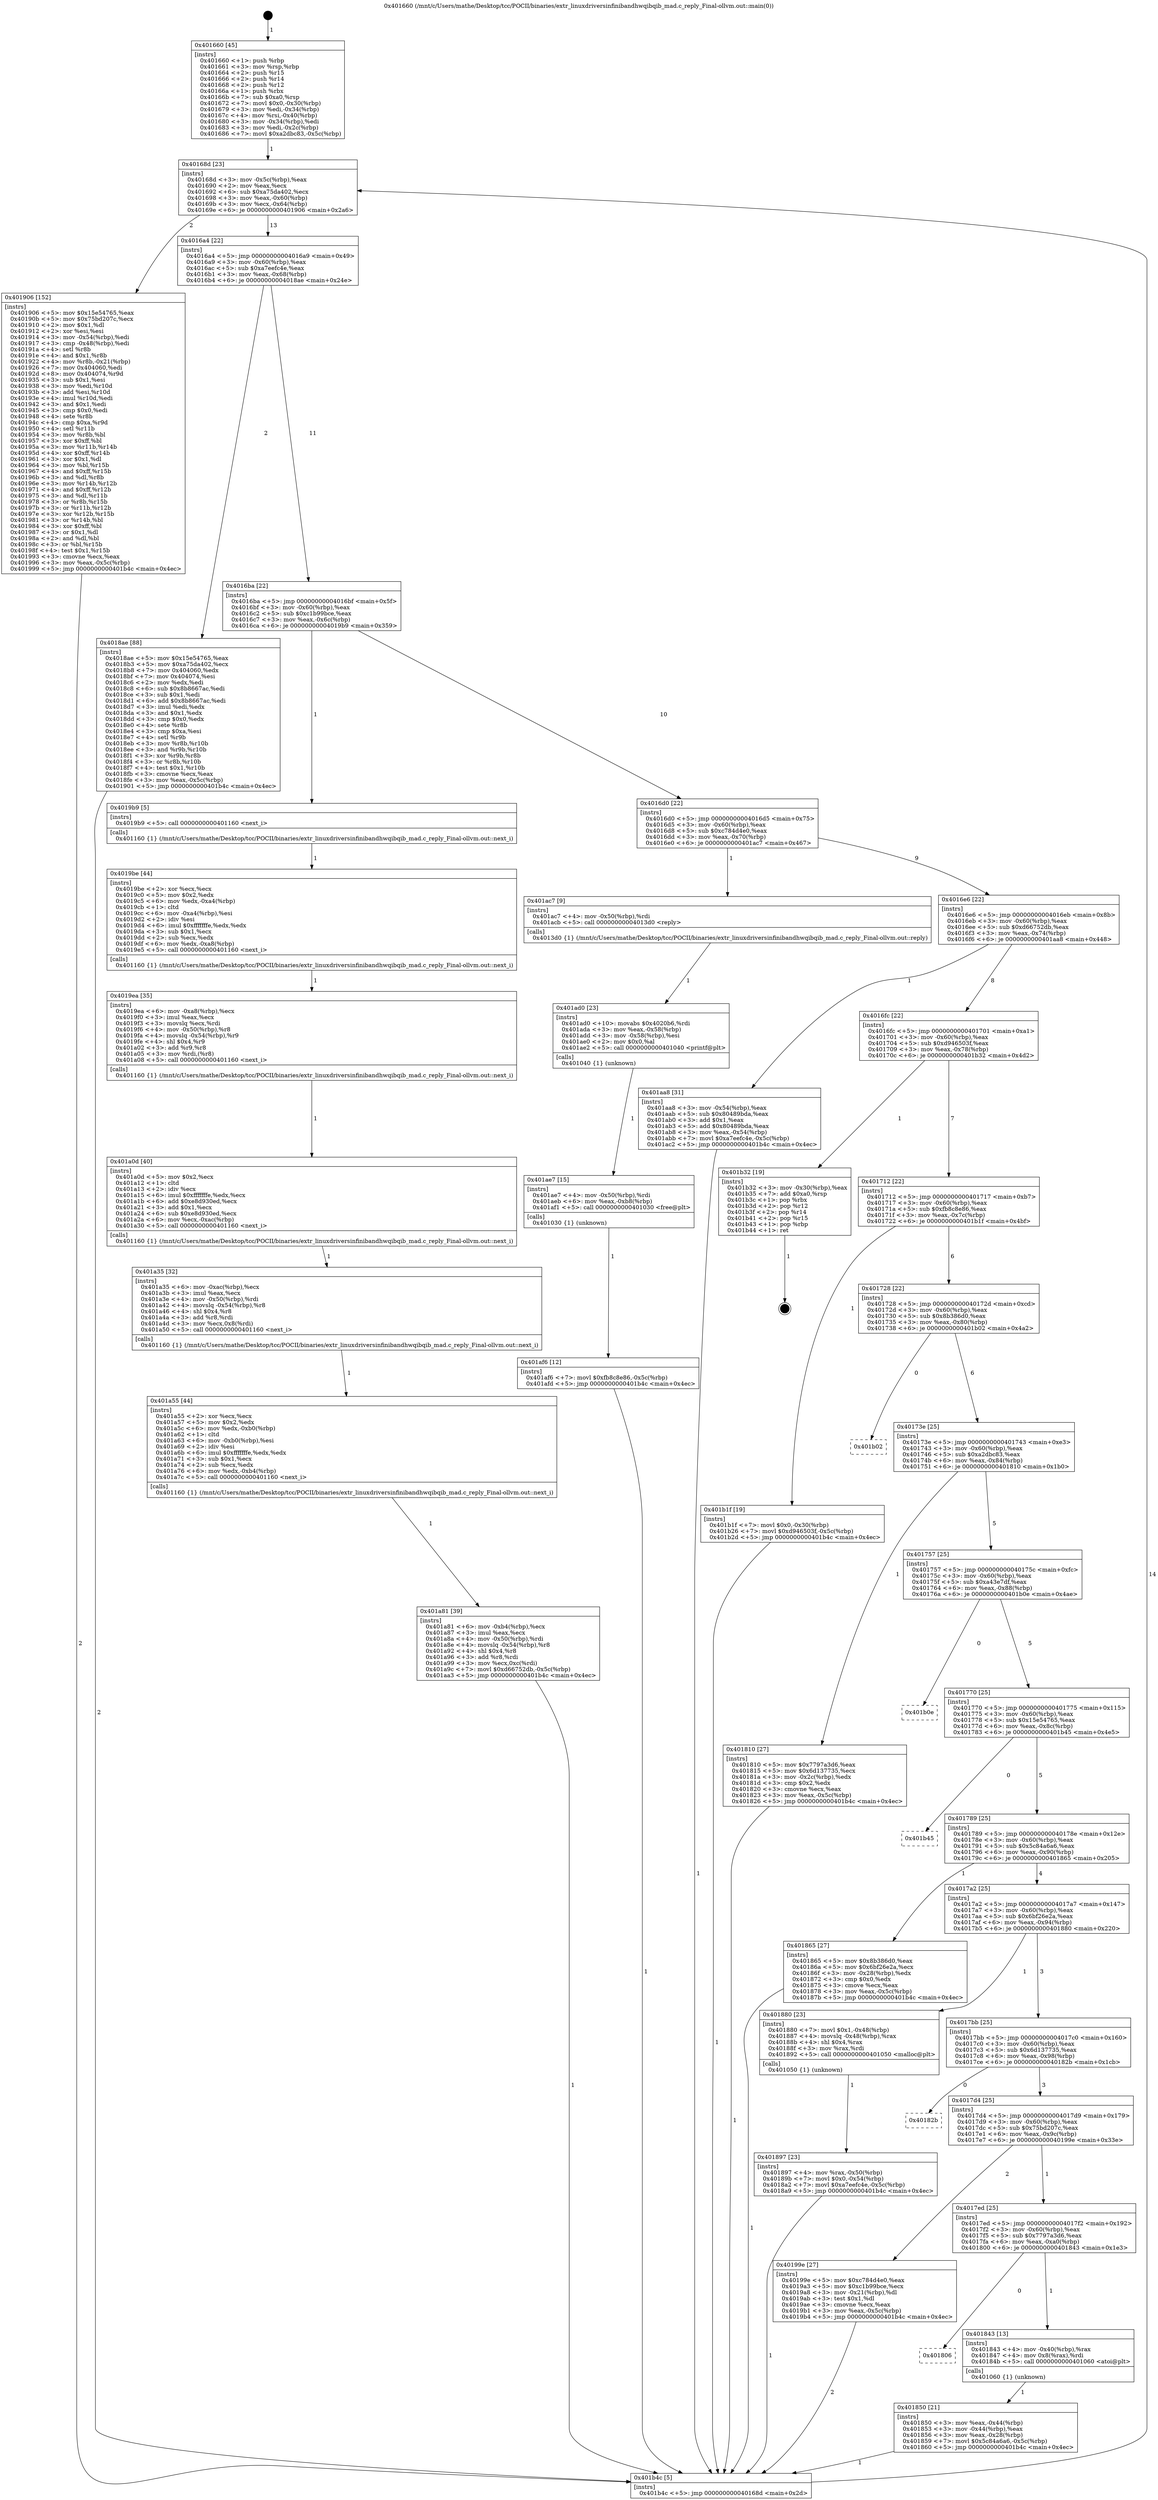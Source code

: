 digraph "0x401660" {
  label = "0x401660 (/mnt/c/Users/mathe/Desktop/tcc/POCII/binaries/extr_linuxdriversinfinibandhwqibqib_mad.c_reply_Final-ollvm.out::main(0))"
  labelloc = "t"
  node[shape=record]

  Entry [label="",width=0.3,height=0.3,shape=circle,fillcolor=black,style=filled]
  "0x40168d" [label="{
     0x40168d [23]\l
     | [instrs]\l
     &nbsp;&nbsp;0x40168d \<+3\>: mov -0x5c(%rbp),%eax\l
     &nbsp;&nbsp;0x401690 \<+2\>: mov %eax,%ecx\l
     &nbsp;&nbsp;0x401692 \<+6\>: sub $0xa75da402,%ecx\l
     &nbsp;&nbsp;0x401698 \<+3\>: mov %eax,-0x60(%rbp)\l
     &nbsp;&nbsp;0x40169b \<+3\>: mov %ecx,-0x64(%rbp)\l
     &nbsp;&nbsp;0x40169e \<+6\>: je 0000000000401906 \<main+0x2a6\>\l
  }"]
  "0x401906" [label="{
     0x401906 [152]\l
     | [instrs]\l
     &nbsp;&nbsp;0x401906 \<+5\>: mov $0x15e54765,%eax\l
     &nbsp;&nbsp;0x40190b \<+5\>: mov $0x75bd207c,%ecx\l
     &nbsp;&nbsp;0x401910 \<+2\>: mov $0x1,%dl\l
     &nbsp;&nbsp;0x401912 \<+2\>: xor %esi,%esi\l
     &nbsp;&nbsp;0x401914 \<+3\>: mov -0x54(%rbp),%edi\l
     &nbsp;&nbsp;0x401917 \<+3\>: cmp -0x48(%rbp),%edi\l
     &nbsp;&nbsp;0x40191a \<+4\>: setl %r8b\l
     &nbsp;&nbsp;0x40191e \<+4\>: and $0x1,%r8b\l
     &nbsp;&nbsp;0x401922 \<+4\>: mov %r8b,-0x21(%rbp)\l
     &nbsp;&nbsp;0x401926 \<+7\>: mov 0x404060,%edi\l
     &nbsp;&nbsp;0x40192d \<+8\>: mov 0x404074,%r9d\l
     &nbsp;&nbsp;0x401935 \<+3\>: sub $0x1,%esi\l
     &nbsp;&nbsp;0x401938 \<+3\>: mov %edi,%r10d\l
     &nbsp;&nbsp;0x40193b \<+3\>: add %esi,%r10d\l
     &nbsp;&nbsp;0x40193e \<+4\>: imul %r10d,%edi\l
     &nbsp;&nbsp;0x401942 \<+3\>: and $0x1,%edi\l
     &nbsp;&nbsp;0x401945 \<+3\>: cmp $0x0,%edi\l
     &nbsp;&nbsp;0x401948 \<+4\>: sete %r8b\l
     &nbsp;&nbsp;0x40194c \<+4\>: cmp $0xa,%r9d\l
     &nbsp;&nbsp;0x401950 \<+4\>: setl %r11b\l
     &nbsp;&nbsp;0x401954 \<+3\>: mov %r8b,%bl\l
     &nbsp;&nbsp;0x401957 \<+3\>: xor $0xff,%bl\l
     &nbsp;&nbsp;0x40195a \<+3\>: mov %r11b,%r14b\l
     &nbsp;&nbsp;0x40195d \<+4\>: xor $0xff,%r14b\l
     &nbsp;&nbsp;0x401961 \<+3\>: xor $0x1,%dl\l
     &nbsp;&nbsp;0x401964 \<+3\>: mov %bl,%r15b\l
     &nbsp;&nbsp;0x401967 \<+4\>: and $0xff,%r15b\l
     &nbsp;&nbsp;0x40196b \<+3\>: and %dl,%r8b\l
     &nbsp;&nbsp;0x40196e \<+3\>: mov %r14b,%r12b\l
     &nbsp;&nbsp;0x401971 \<+4\>: and $0xff,%r12b\l
     &nbsp;&nbsp;0x401975 \<+3\>: and %dl,%r11b\l
     &nbsp;&nbsp;0x401978 \<+3\>: or %r8b,%r15b\l
     &nbsp;&nbsp;0x40197b \<+3\>: or %r11b,%r12b\l
     &nbsp;&nbsp;0x40197e \<+3\>: xor %r12b,%r15b\l
     &nbsp;&nbsp;0x401981 \<+3\>: or %r14b,%bl\l
     &nbsp;&nbsp;0x401984 \<+3\>: xor $0xff,%bl\l
     &nbsp;&nbsp;0x401987 \<+3\>: or $0x1,%dl\l
     &nbsp;&nbsp;0x40198a \<+2\>: and %dl,%bl\l
     &nbsp;&nbsp;0x40198c \<+3\>: or %bl,%r15b\l
     &nbsp;&nbsp;0x40198f \<+4\>: test $0x1,%r15b\l
     &nbsp;&nbsp;0x401993 \<+3\>: cmovne %ecx,%eax\l
     &nbsp;&nbsp;0x401996 \<+3\>: mov %eax,-0x5c(%rbp)\l
     &nbsp;&nbsp;0x401999 \<+5\>: jmp 0000000000401b4c \<main+0x4ec\>\l
  }"]
  "0x4016a4" [label="{
     0x4016a4 [22]\l
     | [instrs]\l
     &nbsp;&nbsp;0x4016a4 \<+5\>: jmp 00000000004016a9 \<main+0x49\>\l
     &nbsp;&nbsp;0x4016a9 \<+3\>: mov -0x60(%rbp),%eax\l
     &nbsp;&nbsp;0x4016ac \<+5\>: sub $0xa7eefc4e,%eax\l
     &nbsp;&nbsp;0x4016b1 \<+3\>: mov %eax,-0x68(%rbp)\l
     &nbsp;&nbsp;0x4016b4 \<+6\>: je 00000000004018ae \<main+0x24e\>\l
  }"]
  Exit [label="",width=0.3,height=0.3,shape=circle,fillcolor=black,style=filled,peripheries=2]
  "0x4018ae" [label="{
     0x4018ae [88]\l
     | [instrs]\l
     &nbsp;&nbsp;0x4018ae \<+5\>: mov $0x15e54765,%eax\l
     &nbsp;&nbsp;0x4018b3 \<+5\>: mov $0xa75da402,%ecx\l
     &nbsp;&nbsp;0x4018b8 \<+7\>: mov 0x404060,%edx\l
     &nbsp;&nbsp;0x4018bf \<+7\>: mov 0x404074,%esi\l
     &nbsp;&nbsp;0x4018c6 \<+2\>: mov %edx,%edi\l
     &nbsp;&nbsp;0x4018c8 \<+6\>: sub $0x8b8667ac,%edi\l
     &nbsp;&nbsp;0x4018ce \<+3\>: sub $0x1,%edi\l
     &nbsp;&nbsp;0x4018d1 \<+6\>: add $0x8b8667ac,%edi\l
     &nbsp;&nbsp;0x4018d7 \<+3\>: imul %edi,%edx\l
     &nbsp;&nbsp;0x4018da \<+3\>: and $0x1,%edx\l
     &nbsp;&nbsp;0x4018dd \<+3\>: cmp $0x0,%edx\l
     &nbsp;&nbsp;0x4018e0 \<+4\>: sete %r8b\l
     &nbsp;&nbsp;0x4018e4 \<+3\>: cmp $0xa,%esi\l
     &nbsp;&nbsp;0x4018e7 \<+4\>: setl %r9b\l
     &nbsp;&nbsp;0x4018eb \<+3\>: mov %r8b,%r10b\l
     &nbsp;&nbsp;0x4018ee \<+3\>: and %r9b,%r10b\l
     &nbsp;&nbsp;0x4018f1 \<+3\>: xor %r9b,%r8b\l
     &nbsp;&nbsp;0x4018f4 \<+3\>: or %r8b,%r10b\l
     &nbsp;&nbsp;0x4018f7 \<+4\>: test $0x1,%r10b\l
     &nbsp;&nbsp;0x4018fb \<+3\>: cmovne %ecx,%eax\l
     &nbsp;&nbsp;0x4018fe \<+3\>: mov %eax,-0x5c(%rbp)\l
     &nbsp;&nbsp;0x401901 \<+5\>: jmp 0000000000401b4c \<main+0x4ec\>\l
  }"]
  "0x4016ba" [label="{
     0x4016ba [22]\l
     | [instrs]\l
     &nbsp;&nbsp;0x4016ba \<+5\>: jmp 00000000004016bf \<main+0x5f\>\l
     &nbsp;&nbsp;0x4016bf \<+3\>: mov -0x60(%rbp),%eax\l
     &nbsp;&nbsp;0x4016c2 \<+5\>: sub $0xc1b99bce,%eax\l
     &nbsp;&nbsp;0x4016c7 \<+3\>: mov %eax,-0x6c(%rbp)\l
     &nbsp;&nbsp;0x4016ca \<+6\>: je 00000000004019b9 \<main+0x359\>\l
  }"]
  "0x401af6" [label="{
     0x401af6 [12]\l
     | [instrs]\l
     &nbsp;&nbsp;0x401af6 \<+7\>: movl $0xfb8c8e86,-0x5c(%rbp)\l
     &nbsp;&nbsp;0x401afd \<+5\>: jmp 0000000000401b4c \<main+0x4ec\>\l
  }"]
  "0x4019b9" [label="{
     0x4019b9 [5]\l
     | [instrs]\l
     &nbsp;&nbsp;0x4019b9 \<+5\>: call 0000000000401160 \<next_i\>\l
     | [calls]\l
     &nbsp;&nbsp;0x401160 \{1\} (/mnt/c/Users/mathe/Desktop/tcc/POCII/binaries/extr_linuxdriversinfinibandhwqibqib_mad.c_reply_Final-ollvm.out::next_i)\l
  }"]
  "0x4016d0" [label="{
     0x4016d0 [22]\l
     | [instrs]\l
     &nbsp;&nbsp;0x4016d0 \<+5\>: jmp 00000000004016d5 \<main+0x75\>\l
     &nbsp;&nbsp;0x4016d5 \<+3\>: mov -0x60(%rbp),%eax\l
     &nbsp;&nbsp;0x4016d8 \<+5\>: sub $0xc784d4e0,%eax\l
     &nbsp;&nbsp;0x4016dd \<+3\>: mov %eax,-0x70(%rbp)\l
     &nbsp;&nbsp;0x4016e0 \<+6\>: je 0000000000401ac7 \<main+0x467\>\l
  }"]
  "0x401ae7" [label="{
     0x401ae7 [15]\l
     | [instrs]\l
     &nbsp;&nbsp;0x401ae7 \<+4\>: mov -0x50(%rbp),%rdi\l
     &nbsp;&nbsp;0x401aeb \<+6\>: mov %eax,-0xb8(%rbp)\l
     &nbsp;&nbsp;0x401af1 \<+5\>: call 0000000000401030 \<free@plt\>\l
     | [calls]\l
     &nbsp;&nbsp;0x401030 \{1\} (unknown)\l
  }"]
  "0x401ac7" [label="{
     0x401ac7 [9]\l
     | [instrs]\l
     &nbsp;&nbsp;0x401ac7 \<+4\>: mov -0x50(%rbp),%rdi\l
     &nbsp;&nbsp;0x401acb \<+5\>: call 00000000004013d0 \<reply\>\l
     | [calls]\l
     &nbsp;&nbsp;0x4013d0 \{1\} (/mnt/c/Users/mathe/Desktop/tcc/POCII/binaries/extr_linuxdriversinfinibandhwqibqib_mad.c_reply_Final-ollvm.out::reply)\l
  }"]
  "0x4016e6" [label="{
     0x4016e6 [22]\l
     | [instrs]\l
     &nbsp;&nbsp;0x4016e6 \<+5\>: jmp 00000000004016eb \<main+0x8b\>\l
     &nbsp;&nbsp;0x4016eb \<+3\>: mov -0x60(%rbp),%eax\l
     &nbsp;&nbsp;0x4016ee \<+5\>: sub $0xd66752db,%eax\l
     &nbsp;&nbsp;0x4016f3 \<+3\>: mov %eax,-0x74(%rbp)\l
     &nbsp;&nbsp;0x4016f6 \<+6\>: je 0000000000401aa8 \<main+0x448\>\l
  }"]
  "0x401ad0" [label="{
     0x401ad0 [23]\l
     | [instrs]\l
     &nbsp;&nbsp;0x401ad0 \<+10\>: movabs $0x4020b6,%rdi\l
     &nbsp;&nbsp;0x401ada \<+3\>: mov %eax,-0x58(%rbp)\l
     &nbsp;&nbsp;0x401add \<+3\>: mov -0x58(%rbp),%esi\l
     &nbsp;&nbsp;0x401ae0 \<+2\>: mov $0x0,%al\l
     &nbsp;&nbsp;0x401ae2 \<+5\>: call 0000000000401040 \<printf@plt\>\l
     | [calls]\l
     &nbsp;&nbsp;0x401040 \{1\} (unknown)\l
  }"]
  "0x401aa8" [label="{
     0x401aa8 [31]\l
     | [instrs]\l
     &nbsp;&nbsp;0x401aa8 \<+3\>: mov -0x54(%rbp),%eax\l
     &nbsp;&nbsp;0x401aab \<+5\>: sub $0x80489bda,%eax\l
     &nbsp;&nbsp;0x401ab0 \<+3\>: add $0x1,%eax\l
     &nbsp;&nbsp;0x401ab3 \<+5\>: add $0x80489bda,%eax\l
     &nbsp;&nbsp;0x401ab8 \<+3\>: mov %eax,-0x54(%rbp)\l
     &nbsp;&nbsp;0x401abb \<+7\>: movl $0xa7eefc4e,-0x5c(%rbp)\l
     &nbsp;&nbsp;0x401ac2 \<+5\>: jmp 0000000000401b4c \<main+0x4ec\>\l
  }"]
  "0x4016fc" [label="{
     0x4016fc [22]\l
     | [instrs]\l
     &nbsp;&nbsp;0x4016fc \<+5\>: jmp 0000000000401701 \<main+0xa1\>\l
     &nbsp;&nbsp;0x401701 \<+3\>: mov -0x60(%rbp),%eax\l
     &nbsp;&nbsp;0x401704 \<+5\>: sub $0xd946503f,%eax\l
     &nbsp;&nbsp;0x401709 \<+3\>: mov %eax,-0x78(%rbp)\l
     &nbsp;&nbsp;0x40170c \<+6\>: je 0000000000401b32 \<main+0x4d2\>\l
  }"]
  "0x401a81" [label="{
     0x401a81 [39]\l
     | [instrs]\l
     &nbsp;&nbsp;0x401a81 \<+6\>: mov -0xb4(%rbp),%ecx\l
     &nbsp;&nbsp;0x401a87 \<+3\>: imul %eax,%ecx\l
     &nbsp;&nbsp;0x401a8a \<+4\>: mov -0x50(%rbp),%rdi\l
     &nbsp;&nbsp;0x401a8e \<+4\>: movslq -0x54(%rbp),%r8\l
     &nbsp;&nbsp;0x401a92 \<+4\>: shl $0x4,%r8\l
     &nbsp;&nbsp;0x401a96 \<+3\>: add %r8,%rdi\l
     &nbsp;&nbsp;0x401a99 \<+3\>: mov %ecx,0xc(%rdi)\l
     &nbsp;&nbsp;0x401a9c \<+7\>: movl $0xd66752db,-0x5c(%rbp)\l
     &nbsp;&nbsp;0x401aa3 \<+5\>: jmp 0000000000401b4c \<main+0x4ec\>\l
  }"]
  "0x401b32" [label="{
     0x401b32 [19]\l
     | [instrs]\l
     &nbsp;&nbsp;0x401b32 \<+3\>: mov -0x30(%rbp),%eax\l
     &nbsp;&nbsp;0x401b35 \<+7\>: add $0xa0,%rsp\l
     &nbsp;&nbsp;0x401b3c \<+1\>: pop %rbx\l
     &nbsp;&nbsp;0x401b3d \<+2\>: pop %r12\l
     &nbsp;&nbsp;0x401b3f \<+2\>: pop %r14\l
     &nbsp;&nbsp;0x401b41 \<+2\>: pop %r15\l
     &nbsp;&nbsp;0x401b43 \<+1\>: pop %rbp\l
     &nbsp;&nbsp;0x401b44 \<+1\>: ret\l
  }"]
  "0x401712" [label="{
     0x401712 [22]\l
     | [instrs]\l
     &nbsp;&nbsp;0x401712 \<+5\>: jmp 0000000000401717 \<main+0xb7\>\l
     &nbsp;&nbsp;0x401717 \<+3\>: mov -0x60(%rbp),%eax\l
     &nbsp;&nbsp;0x40171a \<+5\>: sub $0xfb8c8e86,%eax\l
     &nbsp;&nbsp;0x40171f \<+3\>: mov %eax,-0x7c(%rbp)\l
     &nbsp;&nbsp;0x401722 \<+6\>: je 0000000000401b1f \<main+0x4bf\>\l
  }"]
  "0x401a55" [label="{
     0x401a55 [44]\l
     | [instrs]\l
     &nbsp;&nbsp;0x401a55 \<+2\>: xor %ecx,%ecx\l
     &nbsp;&nbsp;0x401a57 \<+5\>: mov $0x2,%edx\l
     &nbsp;&nbsp;0x401a5c \<+6\>: mov %edx,-0xb0(%rbp)\l
     &nbsp;&nbsp;0x401a62 \<+1\>: cltd\l
     &nbsp;&nbsp;0x401a63 \<+6\>: mov -0xb0(%rbp),%esi\l
     &nbsp;&nbsp;0x401a69 \<+2\>: idiv %esi\l
     &nbsp;&nbsp;0x401a6b \<+6\>: imul $0xfffffffe,%edx,%edx\l
     &nbsp;&nbsp;0x401a71 \<+3\>: sub $0x1,%ecx\l
     &nbsp;&nbsp;0x401a74 \<+2\>: sub %ecx,%edx\l
     &nbsp;&nbsp;0x401a76 \<+6\>: mov %edx,-0xb4(%rbp)\l
     &nbsp;&nbsp;0x401a7c \<+5\>: call 0000000000401160 \<next_i\>\l
     | [calls]\l
     &nbsp;&nbsp;0x401160 \{1\} (/mnt/c/Users/mathe/Desktop/tcc/POCII/binaries/extr_linuxdriversinfinibandhwqibqib_mad.c_reply_Final-ollvm.out::next_i)\l
  }"]
  "0x401b1f" [label="{
     0x401b1f [19]\l
     | [instrs]\l
     &nbsp;&nbsp;0x401b1f \<+7\>: movl $0x0,-0x30(%rbp)\l
     &nbsp;&nbsp;0x401b26 \<+7\>: movl $0xd946503f,-0x5c(%rbp)\l
     &nbsp;&nbsp;0x401b2d \<+5\>: jmp 0000000000401b4c \<main+0x4ec\>\l
  }"]
  "0x401728" [label="{
     0x401728 [22]\l
     | [instrs]\l
     &nbsp;&nbsp;0x401728 \<+5\>: jmp 000000000040172d \<main+0xcd\>\l
     &nbsp;&nbsp;0x40172d \<+3\>: mov -0x60(%rbp),%eax\l
     &nbsp;&nbsp;0x401730 \<+5\>: sub $0x8b386d0,%eax\l
     &nbsp;&nbsp;0x401735 \<+3\>: mov %eax,-0x80(%rbp)\l
     &nbsp;&nbsp;0x401738 \<+6\>: je 0000000000401b02 \<main+0x4a2\>\l
  }"]
  "0x401a35" [label="{
     0x401a35 [32]\l
     | [instrs]\l
     &nbsp;&nbsp;0x401a35 \<+6\>: mov -0xac(%rbp),%ecx\l
     &nbsp;&nbsp;0x401a3b \<+3\>: imul %eax,%ecx\l
     &nbsp;&nbsp;0x401a3e \<+4\>: mov -0x50(%rbp),%rdi\l
     &nbsp;&nbsp;0x401a42 \<+4\>: movslq -0x54(%rbp),%r8\l
     &nbsp;&nbsp;0x401a46 \<+4\>: shl $0x4,%r8\l
     &nbsp;&nbsp;0x401a4a \<+3\>: add %r8,%rdi\l
     &nbsp;&nbsp;0x401a4d \<+3\>: mov %ecx,0x8(%rdi)\l
     &nbsp;&nbsp;0x401a50 \<+5\>: call 0000000000401160 \<next_i\>\l
     | [calls]\l
     &nbsp;&nbsp;0x401160 \{1\} (/mnt/c/Users/mathe/Desktop/tcc/POCII/binaries/extr_linuxdriversinfinibandhwqibqib_mad.c_reply_Final-ollvm.out::next_i)\l
  }"]
  "0x401b02" [label="{
     0x401b02\l
  }", style=dashed]
  "0x40173e" [label="{
     0x40173e [25]\l
     | [instrs]\l
     &nbsp;&nbsp;0x40173e \<+5\>: jmp 0000000000401743 \<main+0xe3\>\l
     &nbsp;&nbsp;0x401743 \<+3\>: mov -0x60(%rbp),%eax\l
     &nbsp;&nbsp;0x401746 \<+5\>: sub $0xa2dbc83,%eax\l
     &nbsp;&nbsp;0x40174b \<+6\>: mov %eax,-0x84(%rbp)\l
     &nbsp;&nbsp;0x401751 \<+6\>: je 0000000000401810 \<main+0x1b0\>\l
  }"]
  "0x401a0d" [label="{
     0x401a0d [40]\l
     | [instrs]\l
     &nbsp;&nbsp;0x401a0d \<+5\>: mov $0x2,%ecx\l
     &nbsp;&nbsp;0x401a12 \<+1\>: cltd\l
     &nbsp;&nbsp;0x401a13 \<+2\>: idiv %ecx\l
     &nbsp;&nbsp;0x401a15 \<+6\>: imul $0xfffffffe,%edx,%ecx\l
     &nbsp;&nbsp;0x401a1b \<+6\>: add $0xe8d930ed,%ecx\l
     &nbsp;&nbsp;0x401a21 \<+3\>: add $0x1,%ecx\l
     &nbsp;&nbsp;0x401a24 \<+6\>: sub $0xe8d930ed,%ecx\l
     &nbsp;&nbsp;0x401a2a \<+6\>: mov %ecx,-0xac(%rbp)\l
     &nbsp;&nbsp;0x401a30 \<+5\>: call 0000000000401160 \<next_i\>\l
     | [calls]\l
     &nbsp;&nbsp;0x401160 \{1\} (/mnt/c/Users/mathe/Desktop/tcc/POCII/binaries/extr_linuxdriversinfinibandhwqibqib_mad.c_reply_Final-ollvm.out::next_i)\l
  }"]
  "0x401810" [label="{
     0x401810 [27]\l
     | [instrs]\l
     &nbsp;&nbsp;0x401810 \<+5\>: mov $0x7797a3d6,%eax\l
     &nbsp;&nbsp;0x401815 \<+5\>: mov $0x6d137735,%ecx\l
     &nbsp;&nbsp;0x40181a \<+3\>: mov -0x2c(%rbp),%edx\l
     &nbsp;&nbsp;0x40181d \<+3\>: cmp $0x2,%edx\l
     &nbsp;&nbsp;0x401820 \<+3\>: cmovne %ecx,%eax\l
     &nbsp;&nbsp;0x401823 \<+3\>: mov %eax,-0x5c(%rbp)\l
     &nbsp;&nbsp;0x401826 \<+5\>: jmp 0000000000401b4c \<main+0x4ec\>\l
  }"]
  "0x401757" [label="{
     0x401757 [25]\l
     | [instrs]\l
     &nbsp;&nbsp;0x401757 \<+5\>: jmp 000000000040175c \<main+0xfc\>\l
     &nbsp;&nbsp;0x40175c \<+3\>: mov -0x60(%rbp),%eax\l
     &nbsp;&nbsp;0x40175f \<+5\>: sub $0xa43e7df,%eax\l
     &nbsp;&nbsp;0x401764 \<+6\>: mov %eax,-0x88(%rbp)\l
     &nbsp;&nbsp;0x40176a \<+6\>: je 0000000000401b0e \<main+0x4ae\>\l
  }"]
  "0x401b4c" [label="{
     0x401b4c [5]\l
     | [instrs]\l
     &nbsp;&nbsp;0x401b4c \<+5\>: jmp 000000000040168d \<main+0x2d\>\l
  }"]
  "0x401660" [label="{
     0x401660 [45]\l
     | [instrs]\l
     &nbsp;&nbsp;0x401660 \<+1\>: push %rbp\l
     &nbsp;&nbsp;0x401661 \<+3\>: mov %rsp,%rbp\l
     &nbsp;&nbsp;0x401664 \<+2\>: push %r15\l
     &nbsp;&nbsp;0x401666 \<+2\>: push %r14\l
     &nbsp;&nbsp;0x401668 \<+2\>: push %r12\l
     &nbsp;&nbsp;0x40166a \<+1\>: push %rbx\l
     &nbsp;&nbsp;0x40166b \<+7\>: sub $0xa0,%rsp\l
     &nbsp;&nbsp;0x401672 \<+7\>: movl $0x0,-0x30(%rbp)\l
     &nbsp;&nbsp;0x401679 \<+3\>: mov %edi,-0x34(%rbp)\l
     &nbsp;&nbsp;0x40167c \<+4\>: mov %rsi,-0x40(%rbp)\l
     &nbsp;&nbsp;0x401680 \<+3\>: mov -0x34(%rbp),%edi\l
     &nbsp;&nbsp;0x401683 \<+3\>: mov %edi,-0x2c(%rbp)\l
     &nbsp;&nbsp;0x401686 \<+7\>: movl $0xa2dbc83,-0x5c(%rbp)\l
  }"]
  "0x4019ea" [label="{
     0x4019ea [35]\l
     | [instrs]\l
     &nbsp;&nbsp;0x4019ea \<+6\>: mov -0xa8(%rbp),%ecx\l
     &nbsp;&nbsp;0x4019f0 \<+3\>: imul %eax,%ecx\l
     &nbsp;&nbsp;0x4019f3 \<+3\>: movslq %ecx,%rdi\l
     &nbsp;&nbsp;0x4019f6 \<+4\>: mov -0x50(%rbp),%r8\l
     &nbsp;&nbsp;0x4019fa \<+4\>: movslq -0x54(%rbp),%r9\l
     &nbsp;&nbsp;0x4019fe \<+4\>: shl $0x4,%r9\l
     &nbsp;&nbsp;0x401a02 \<+3\>: add %r9,%r8\l
     &nbsp;&nbsp;0x401a05 \<+3\>: mov %rdi,(%r8)\l
     &nbsp;&nbsp;0x401a08 \<+5\>: call 0000000000401160 \<next_i\>\l
     | [calls]\l
     &nbsp;&nbsp;0x401160 \{1\} (/mnt/c/Users/mathe/Desktop/tcc/POCII/binaries/extr_linuxdriversinfinibandhwqibqib_mad.c_reply_Final-ollvm.out::next_i)\l
  }"]
  "0x401b0e" [label="{
     0x401b0e\l
  }", style=dashed]
  "0x401770" [label="{
     0x401770 [25]\l
     | [instrs]\l
     &nbsp;&nbsp;0x401770 \<+5\>: jmp 0000000000401775 \<main+0x115\>\l
     &nbsp;&nbsp;0x401775 \<+3\>: mov -0x60(%rbp),%eax\l
     &nbsp;&nbsp;0x401778 \<+5\>: sub $0x15e54765,%eax\l
     &nbsp;&nbsp;0x40177d \<+6\>: mov %eax,-0x8c(%rbp)\l
     &nbsp;&nbsp;0x401783 \<+6\>: je 0000000000401b45 \<main+0x4e5\>\l
  }"]
  "0x4019be" [label="{
     0x4019be [44]\l
     | [instrs]\l
     &nbsp;&nbsp;0x4019be \<+2\>: xor %ecx,%ecx\l
     &nbsp;&nbsp;0x4019c0 \<+5\>: mov $0x2,%edx\l
     &nbsp;&nbsp;0x4019c5 \<+6\>: mov %edx,-0xa4(%rbp)\l
     &nbsp;&nbsp;0x4019cb \<+1\>: cltd\l
     &nbsp;&nbsp;0x4019cc \<+6\>: mov -0xa4(%rbp),%esi\l
     &nbsp;&nbsp;0x4019d2 \<+2\>: idiv %esi\l
     &nbsp;&nbsp;0x4019d4 \<+6\>: imul $0xfffffffe,%edx,%edx\l
     &nbsp;&nbsp;0x4019da \<+3\>: sub $0x1,%ecx\l
     &nbsp;&nbsp;0x4019dd \<+2\>: sub %ecx,%edx\l
     &nbsp;&nbsp;0x4019df \<+6\>: mov %edx,-0xa8(%rbp)\l
     &nbsp;&nbsp;0x4019e5 \<+5\>: call 0000000000401160 \<next_i\>\l
     | [calls]\l
     &nbsp;&nbsp;0x401160 \{1\} (/mnt/c/Users/mathe/Desktop/tcc/POCII/binaries/extr_linuxdriversinfinibandhwqibqib_mad.c_reply_Final-ollvm.out::next_i)\l
  }"]
  "0x401b45" [label="{
     0x401b45\l
  }", style=dashed]
  "0x401789" [label="{
     0x401789 [25]\l
     | [instrs]\l
     &nbsp;&nbsp;0x401789 \<+5\>: jmp 000000000040178e \<main+0x12e\>\l
     &nbsp;&nbsp;0x40178e \<+3\>: mov -0x60(%rbp),%eax\l
     &nbsp;&nbsp;0x401791 \<+5\>: sub $0x5c84a6a6,%eax\l
     &nbsp;&nbsp;0x401796 \<+6\>: mov %eax,-0x90(%rbp)\l
     &nbsp;&nbsp;0x40179c \<+6\>: je 0000000000401865 \<main+0x205\>\l
  }"]
  "0x401897" [label="{
     0x401897 [23]\l
     | [instrs]\l
     &nbsp;&nbsp;0x401897 \<+4\>: mov %rax,-0x50(%rbp)\l
     &nbsp;&nbsp;0x40189b \<+7\>: movl $0x0,-0x54(%rbp)\l
     &nbsp;&nbsp;0x4018a2 \<+7\>: movl $0xa7eefc4e,-0x5c(%rbp)\l
     &nbsp;&nbsp;0x4018a9 \<+5\>: jmp 0000000000401b4c \<main+0x4ec\>\l
  }"]
  "0x401865" [label="{
     0x401865 [27]\l
     | [instrs]\l
     &nbsp;&nbsp;0x401865 \<+5\>: mov $0x8b386d0,%eax\l
     &nbsp;&nbsp;0x40186a \<+5\>: mov $0x6bf26e2a,%ecx\l
     &nbsp;&nbsp;0x40186f \<+3\>: mov -0x28(%rbp),%edx\l
     &nbsp;&nbsp;0x401872 \<+3\>: cmp $0x0,%edx\l
     &nbsp;&nbsp;0x401875 \<+3\>: cmove %ecx,%eax\l
     &nbsp;&nbsp;0x401878 \<+3\>: mov %eax,-0x5c(%rbp)\l
     &nbsp;&nbsp;0x40187b \<+5\>: jmp 0000000000401b4c \<main+0x4ec\>\l
  }"]
  "0x4017a2" [label="{
     0x4017a2 [25]\l
     | [instrs]\l
     &nbsp;&nbsp;0x4017a2 \<+5\>: jmp 00000000004017a7 \<main+0x147\>\l
     &nbsp;&nbsp;0x4017a7 \<+3\>: mov -0x60(%rbp),%eax\l
     &nbsp;&nbsp;0x4017aa \<+5\>: sub $0x6bf26e2a,%eax\l
     &nbsp;&nbsp;0x4017af \<+6\>: mov %eax,-0x94(%rbp)\l
     &nbsp;&nbsp;0x4017b5 \<+6\>: je 0000000000401880 \<main+0x220\>\l
  }"]
  "0x401850" [label="{
     0x401850 [21]\l
     | [instrs]\l
     &nbsp;&nbsp;0x401850 \<+3\>: mov %eax,-0x44(%rbp)\l
     &nbsp;&nbsp;0x401853 \<+3\>: mov -0x44(%rbp),%eax\l
     &nbsp;&nbsp;0x401856 \<+3\>: mov %eax,-0x28(%rbp)\l
     &nbsp;&nbsp;0x401859 \<+7\>: movl $0x5c84a6a6,-0x5c(%rbp)\l
     &nbsp;&nbsp;0x401860 \<+5\>: jmp 0000000000401b4c \<main+0x4ec\>\l
  }"]
  "0x401880" [label="{
     0x401880 [23]\l
     | [instrs]\l
     &nbsp;&nbsp;0x401880 \<+7\>: movl $0x1,-0x48(%rbp)\l
     &nbsp;&nbsp;0x401887 \<+4\>: movslq -0x48(%rbp),%rax\l
     &nbsp;&nbsp;0x40188b \<+4\>: shl $0x4,%rax\l
     &nbsp;&nbsp;0x40188f \<+3\>: mov %rax,%rdi\l
     &nbsp;&nbsp;0x401892 \<+5\>: call 0000000000401050 \<malloc@plt\>\l
     | [calls]\l
     &nbsp;&nbsp;0x401050 \{1\} (unknown)\l
  }"]
  "0x4017bb" [label="{
     0x4017bb [25]\l
     | [instrs]\l
     &nbsp;&nbsp;0x4017bb \<+5\>: jmp 00000000004017c0 \<main+0x160\>\l
     &nbsp;&nbsp;0x4017c0 \<+3\>: mov -0x60(%rbp),%eax\l
     &nbsp;&nbsp;0x4017c3 \<+5\>: sub $0x6d137735,%eax\l
     &nbsp;&nbsp;0x4017c8 \<+6\>: mov %eax,-0x98(%rbp)\l
     &nbsp;&nbsp;0x4017ce \<+6\>: je 000000000040182b \<main+0x1cb\>\l
  }"]
  "0x401806" [label="{
     0x401806\l
  }", style=dashed]
  "0x40182b" [label="{
     0x40182b\l
  }", style=dashed]
  "0x4017d4" [label="{
     0x4017d4 [25]\l
     | [instrs]\l
     &nbsp;&nbsp;0x4017d4 \<+5\>: jmp 00000000004017d9 \<main+0x179\>\l
     &nbsp;&nbsp;0x4017d9 \<+3\>: mov -0x60(%rbp),%eax\l
     &nbsp;&nbsp;0x4017dc \<+5\>: sub $0x75bd207c,%eax\l
     &nbsp;&nbsp;0x4017e1 \<+6\>: mov %eax,-0x9c(%rbp)\l
     &nbsp;&nbsp;0x4017e7 \<+6\>: je 000000000040199e \<main+0x33e\>\l
  }"]
  "0x401843" [label="{
     0x401843 [13]\l
     | [instrs]\l
     &nbsp;&nbsp;0x401843 \<+4\>: mov -0x40(%rbp),%rax\l
     &nbsp;&nbsp;0x401847 \<+4\>: mov 0x8(%rax),%rdi\l
     &nbsp;&nbsp;0x40184b \<+5\>: call 0000000000401060 \<atoi@plt\>\l
     | [calls]\l
     &nbsp;&nbsp;0x401060 \{1\} (unknown)\l
  }"]
  "0x40199e" [label="{
     0x40199e [27]\l
     | [instrs]\l
     &nbsp;&nbsp;0x40199e \<+5\>: mov $0xc784d4e0,%eax\l
     &nbsp;&nbsp;0x4019a3 \<+5\>: mov $0xc1b99bce,%ecx\l
     &nbsp;&nbsp;0x4019a8 \<+3\>: mov -0x21(%rbp),%dl\l
     &nbsp;&nbsp;0x4019ab \<+3\>: test $0x1,%dl\l
     &nbsp;&nbsp;0x4019ae \<+3\>: cmovne %ecx,%eax\l
     &nbsp;&nbsp;0x4019b1 \<+3\>: mov %eax,-0x5c(%rbp)\l
     &nbsp;&nbsp;0x4019b4 \<+5\>: jmp 0000000000401b4c \<main+0x4ec\>\l
  }"]
  "0x4017ed" [label="{
     0x4017ed [25]\l
     | [instrs]\l
     &nbsp;&nbsp;0x4017ed \<+5\>: jmp 00000000004017f2 \<main+0x192\>\l
     &nbsp;&nbsp;0x4017f2 \<+3\>: mov -0x60(%rbp),%eax\l
     &nbsp;&nbsp;0x4017f5 \<+5\>: sub $0x7797a3d6,%eax\l
     &nbsp;&nbsp;0x4017fa \<+6\>: mov %eax,-0xa0(%rbp)\l
     &nbsp;&nbsp;0x401800 \<+6\>: je 0000000000401843 \<main+0x1e3\>\l
  }"]
  Entry -> "0x401660" [label=" 1"]
  "0x40168d" -> "0x401906" [label=" 2"]
  "0x40168d" -> "0x4016a4" [label=" 13"]
  "0x401b32" -> Exit [label=" 1"]
  "0x4016a4" -> "0x4018ae" [label=" 2"]
  "0x4016a4" -> "0x4016ba" [label=" 11"]
  "0x401b1f" -> "0x401b4c" [label=" 1"]
  "0x4016ba" -> "0x4019b9" [label=" 1"]
  "0x4016ba" -> "0x4016d0" [label=" 10"]
  "0x401af6" -> "0x401b4c" [label=" 1"]
  "0x4016d0" -> "0x401ac7" [label=" 1"]
  "0x4016d0" -> "0x4016e6" [label=" 9"]
  "0x401ae7" -> "0x401af6" [label=" 1"]
  "0x4016e6" -> "0x401aa8" [label=" 1"]
  "0x4016e6" -> "0x4016fc" [label=" 8"]
  "0x401ad0" -> "0x401ae7" [label=" 1"]
  "0x4016fc" -> "0x401b32" [label=" 1"]
  "0x4016fc" -> "0x401712" [label=" 7"]
  "0x401ac7" -> "0x401ad0" [label=" 1"]
  "0x401712" -> "0x401b1f" [label=" 1"]
  "0x401712" -> "0x401728" [label=" 6"]
  "0x401aa8" -> "0x401b4c" [label=" 1"]
  "0x401728" -> "0x401b02" [label=" 0"]
  "0x401728" -> "0x40173e" [label=" 6"]
  "0x401a81" -> "0x401b4c" [label=" 1"]
  "0x40173e" -> "0x401810" [label=" 1"]
  "0x40173e" -> "0x401757" [label=" 5"]
  "0x401810" -> "0x401b4c" [label=" 1"]
  "0x401660" -> "0x40168d" [label=" 1"]
  "0x401b4c" -> "0x40168d" [label=" 14"]
  "0x401a55" -> "0x401a81" [label=" 1"]
  "0x401757" -> "0x401b0e" [label=" 0"]
  "0x401757" -> "0x401770" [label=" 5"]
  "0x401a35" -> "0x401a55" [label=" 1"]
  "0x401770" -> "0x401b45" [label=" 0"]
  "0x401770" -> "0x401789" [label=" 5"]
  "0x401a0d" -> "0x401a35" [label=" 1"]
  "0x401789" -> "0x401865" [label=" 1"]
  "0x401789" -> "0x4017a2" [label=" 4"]
  "0x4019ea" -> "0x401a0d" [label=" 1"]
  "0x4017a2" -> "0x401880" [label=" 1"]
  "0x4017a2" -> "0x4017bb" [label=" 3"]
  "0x4019be" -> "0x4019ea" [label=" 1"]
  "0x4017bb" -> "0x40182b" [label=" 0"]
  "0x4017bb" -> "0x4017d4" [label=" 3"]
  "0x4019b9" -> "0x4019be" [label=" 1"]
  "0x4017d4" -> "0x40199e" [label=" 2"]
  "0x4017d4" -> "0x4017ed" [label=" 1"]
  "0x40199e" -> "0x401b4c" [label=" 2"]
  "0x4017ed" -> "0x401843" [label=" 1"]
  "0x4017ed" -> "0x401806" [label=" 0"]
  "0x401843" -> "0x401850" [label=" 1"]
  "0x401850" -> "0x401b4c" [label=" 1"]
  "0x401865" -> "0x401b4c" [label=" 1"]
  "0x401880" -> "0x401897" [label=" 1"]
  "0x401897" -> "0x401b4c" [label=" 1"]
  "0x4018ae" -> "0x401b4c" [label=" 2"]
  "0x401906" -> "0x401b4c" [label=" 2"]
}
